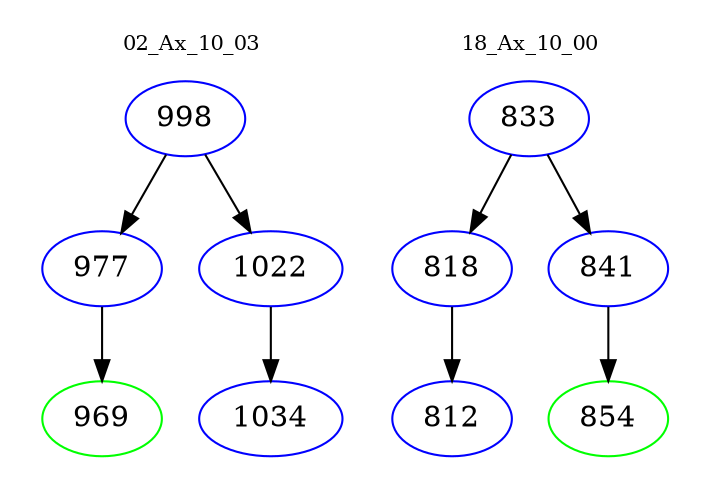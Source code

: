 digraph{
subgraph cluster_0 {
color = white
label = "02_Ax_10_03";
fontsize=10;
T0_998 [label="998", color="blue"]
T0_998 -> T0_977 [color="black"]
T0_977 [label="977", color="blue"]
T0_977 -> T0_969 [color="black"]
T0_969 [label="969", color="green"]
T0_998 -> T0_1022 [color="black"]
T0_1022 [label="1022", color="blue"]
T0_1022 -> T0_1034 [color="black"]
T0_1034 [label="1034", color="blue"]
}
subgraph cluster_1 {
color = white
label = "18_Ax_10_00";
fontsize=10;
T1_833 [label="833", color="blue"]
T1_833 -> T1_818 [color="black"]
T1_818 [label="818", color="blue"]
T1_818 -> T1_812 [color="black"]
T1_812 [label="812", color="blue"]
T1_833 -> T1_841 [color="black"]
T1_841 [label="841", color="blue"]
T1_841 -> T1_854 [color="black"]
T1_854 [label="854", color="green"]
}
}
